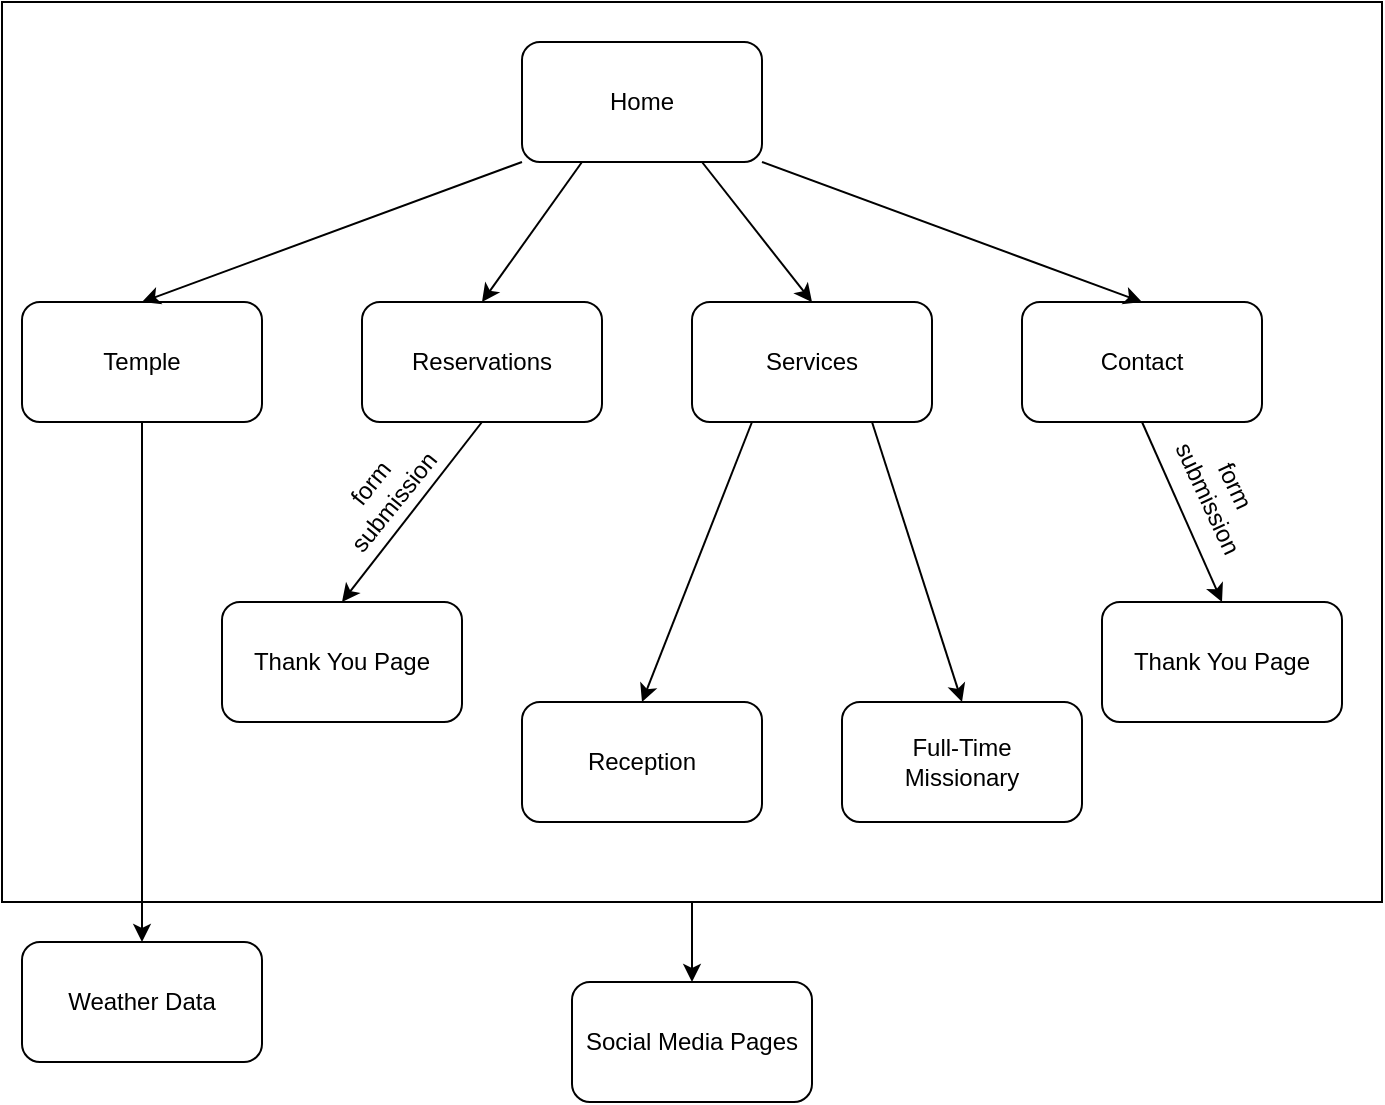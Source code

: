 <mxfile version="20.0.4" type="device"><diagram id="tYW_y98zpByEYYcPg3lW" name="Page-1"><mxGraphModel dx="1038" dy="570" grid="1" gridSize="10" guides="1" tooltips="1" connect="1" arrows="1" fold="1" page="1" pageScale="1" pageWidth="850" pageHeight="1100" math="0" shadow="0"><root><mxCell id="0"/><mxCell id="1" parent="0"/><mxCell id="a4Mj9XU6hF18ZVdo6YMX-12" value="" style="rounded=0;whiteSpace=wrap;html=1;fillColor=default;" vertex="1" parent="1"><mxGeometry x="20" y="220" width="690" height="450" as="geometry"/></mxCell><mxCell id="a4Mj9XU6hF18ZVdo6YMX-2" value="Home" style="rounded=1;whiteSpace=wrap;html=1;" vertex="1" parent="1"><mxGeometry x="280" y="240" width="120" height="60" as="geometry"/></mxCell><mxCell id="a4Mj9XU6hF18ZVdo6YMX-3" value="Temple" style="rounded=1;whiteSpace=wrap;html=1;" vertex="1" parent="1"><mxGeometry x="30" y="370" width="120" height="60" as="geometry"/></mxCell><mxCell id="a4Mj9XU6hF18ZVdo6YMX-4" value="Reservations" style="rounded=1;whiteSpace=wrap;html=1;" vertex="1" parent="1"><mxGeometry x="200" y="370" width="120" height="60" as="geometry"/></mxCell><mxCell id="a4Mj9XU6hF18ZVdo6YMX-5" value="Services" style="rounded=1;whiteSpace=wrap;html=1;" vertex="1" parent="1"><mxGeometry x="365" y="370" width="120" height="60" as="geometry"/></mxCell><mxCell id="a4Mj9XU6hF18ZVdo6YMX-6" value="Contact" style="rounded=1;whiteSpace=wrap;html=1;" vertex="1" parent="1"><mxGeometry x="530" y="370" width="120" height="60" as="geometry"/></mxCell><mxCell id="a4Mj9XU6hF18ZVdo6YMX-8" value="Thank You Page" style="rounded=1;whiteSpace=wrap;html=1;" vertex="1" parent="1"><mxGeometry x="130" y="520" width="120" height="60" as="geometry"/></mxCell><mxCell id="a4Mj9XU6hF18ZVdo6YMX-9" value="Thank You Page" style="rounded=1;whiteSpace=wrap;html=1;" vertex="1" parent="1"><mxGeometry x="570" y="520" width="120" height="60" as="geometry"/></mxCell><mxCell id="a4Mj9XU6hF18ZVdo6YMX-10" value="Reception" style="rounded=1;whiteSpace=wrap;html=1;" vertex="1" parent="1"><mxGeometry x="280" y="570" width="120" height="60" as="geometry"/></mxCell><mxCell id="a4Mj9XU6hF18ZVdo6YMX-11" value="Full-Time&lt;br&gt;Missionary" style="rounded=1;whiteSpace=wrap;html=1;" vertex="1" parent="1"><mxGeometry x="440" y="570" width="120" height="60" as="geometry"/></mxCell><mxCell id="a4Mj9XU6hF18ZVdo6YMX-14" value="Social Media Pages" style="rounded=1;whiteSpace=wrap;html=1;fillColor=default;" vertex="1" parent="1"><mxGeometry x="305" y="710" width="120" height="60" as="geometry"/></mxCell><mxCell id="a4Mj9XU6hF18ZVdo6YMX-15" value="Weather Data" style="rounded=1;whiteSpace=wrap;html=1;fillColor=default;" vertex="1" parent="1"><mxGeometry x="30" y="690" width="120" height="60" as="geometry"/></mxCell><mxCell id="a4Mj9XU6hF18ZVdo6YMX-16" value="" style="endArrow=classic;html=1;rounded=0;exitX=0.5;exitY=1;exitDx=0;exitDy=0;entryX=0.5;entryY=0;entryDx=0;entryDy=0;" edge="1" parent="1" source="a4Mj9XU6hF18ZVdo6YMX-3" target="a4Mj9XU6hF18ZVdo6YMX-15"><mxGeometry width="50" height="50" relative="1" as="geometry"><mxPoint x="400" y="510" as="sourcePoint"/><mxPoint x="450" y="460" as="targetPoint"/></mxGeometry></mxCell><mxCell id="a4Mj9XU6hF18ZVdo6YMX-19" value="" style="endArrow=classic;html=1;rounded=0;exitX=0.5;exitY=1;exitDx=0;exitDy=0;entryX=0.5;entryY=0;entryDx=0;entryDy=0;" edge="1" parent="1" source="a4Mj9XU6hF18ZVdo6YMX-12" target="a4Mj9XU6hF18ZVdo6YMX-14"><mxGeometry width="50" height="50" relative="1" as="geometry"><mxPoint x="400" y="510" as="sourcePoint"/><mxPoint x="450" y="460" as="targetPoint"/></mxGeometry></mxCell><mxCell id="a4Mj9XU6hF18ZVdo6YMX-20" value="" style="endArrow=classic;html=1;rounded=0;exitX=0;exitY=1;exitDx=0;exitDy=0;entryX=0.5;entryY=0;entryDx=0;entryDy=0;" edge="1" parent="1" source="a4Mj9XU6hF18ZVdo6YMX-2" target="a4Mj9XU6hF18ZVdo6YMX-3"><mxGeometry width="50" height="50" relative="1" as="geometry"><mxPoint x="400" y="510" as="sourcePoint"/><mxPoint x="450" y="460" as="targetPoint"/></mxGeometry></mxCell><mxCell id="a4Mj9XU6hF18ZVdo6YMX-21" value="" style="endArrow=classic;html=1;rounded=0;exitX=0.25;exitY=1;exitDx=0;exitDy=0;entryX=0.5;entryY=0;entryDx=0;entryDy=0;" edge="1" parent="1" source="a4Mj9XU6hF18ZVdo6YMX-2" target="a4Mj9XU6hF18ZVdo6YMX-4"><mxGeometry width="50" height="50" relative="1" as="geometry"><mxPoint x="400" y="510" as="sourcePoint"/><mxPoint x="450" y="460" as="targetPoint"/></mxGeometry></mxCell><mxCell id="a4Mj9XU6hF18ZVdo6YMX-22" value="" style="endArrow=classic;html=1;rounded=0;exitX=0.75;exitY=1;exitDx=0;exitDy=0;entryX=0.5;entryY=0;entryDx=0;entryDy=0;" edge="1" parent="1" source="a4Mj9XU6hF18ZVdo6YMX-2" target="a4Mj9XU6hF18ZVdo6YMX-5"><mxGeometry width="50" height="50" relative="1" as="geometry"><mxPoint x="400" y="510" as="sourcePoint"/><mxPoint x="450" y="460" as="targetPoint"/></mxGeometry></mxCell><mxCell id="a4Mj9XU6hF18ZVdo6YMX-23" value="" style="endArrow=classic;html=1;rounded=0;exitX=1;exitY=1;exitDx=0;exitDy=0;entryX=0.5;entryY=0;entryDx=0;entryDy=0;" edge="1" parent="1" source="a4Mj9XU6hF18ZVdo6YMX-2" target="a4Mj9XU6hF18ZVdo6YMX-6"><mxGeometry width="50" height="50" relative="1" as="geometry"><mxPoint x="400" y="510" as="sourcePoint"/><mxPoint x="450" y="460" as="targetPoint"/></mxGeometry></mxCell><mxCell id="a4Mj9XU6hF18ZVdo6YMX-24" value="" style="endArrow=classic;html=1;rounded=0;exitX=0.5;exitY=1;exitDx=0;exitDy=0;entryX=0.5;entryY=0;entryDx=0;entryDy=0;" edge="1" parent="1" source="a4Mj9XU6hF18ZVdo6YMX-4" target="a4Mj9XU6hF18ZVdo6YMX-8"><mxGeometry width="50" height="50" relative="1" as="geometry"><mxPoint x="400" y="510" as="sourcePoint"/><mxPoint x="450" y="460" as="targetPoint"/></mxGeometry></mxCell><mxCell id="a4Mj9XU6hF18ZVdo6YMX-25" value="" style="endArrow=classic;html=1;rounded=0;exitX=0.25;exitY=1;exitDx=0;exitDy=0;entryX=0.5;entryY=0;entryDx=0;entryDy=0;" edge="1" parent="1" source="a4Mj9XU6hF18ZVdo6YMX-5" target="a4Mj9XU6hF18ZVdo6YMX-10"><mxGeometry width="50" height="50" relative="1" as="geometry"><mxPoint x="400" y="510" as="sourcePoint"/><mxPoint x="450" y="460" as="targetPoint"/></mxGeometry></mxCell><mxCell id="a4Mj9XU6hF18ZVdo6YMX-26" value="" style="endArrow=classic;html=1;rounded=0;exitX=0.75;exitY=1;exitDx=0;exitDy=0;entryX=0.5;entryY=0;entryDx=0;entryDy=0;" edge="1" parent="1" source="a4Mj9XU6hF18ZVdo6YMX-5" target="a4Mj9XU6hF18ZVdo6YMX-11"><mxGeometry width="50" height="50" relative="1" as="geometry"><mxPoint x="400" y="510" as="sourcePoint"/><mxPoint x="450" y="460" as="targetPoint"/></mxGeometry></mxCell><mxCell id="a4Mj9XU6hF18ZVdo6YMX-27" value="" style="endArrow=classic;html=1;rounded=0;exitX=0.5;exitY=1;exitDx=0;exitDy=0;entryX=0.5;entryY=0;entryDx=0;entryDy=0;" edge="1" parent="1" source="a4Mj9XU6hF18ZVdo6YMX-6" target="a4Mj9XU6hF18ZVdo6YMX-9"><mxGeometry width="50" height="50" relative="1" as="geometry"><mxPoint x="400" y="510" as="sourcePoint"/><mxPoint x="450" y="460" as="targetPoint"/></mxGeometry></mxCell><mxCell id="a4Mj9XU6hF18ZVdo6YMX-28" value="form submission" style="text;html=1;strokeColor=none;fillColor=none;align=center;verticalAlign=middle;whiteSpace=wrap;rounded=0;rotation=-51;" vertex="1" parent="1"><mxGeometry x="180" y="450" width="60" height="30" as="geometry"/></mxCell><mxCell id="a4Mj9XU6hF18ZVdo6YMX-31" value="form submission" style="text;html=1;strokeColor=none;fillColor=none;align=center;verticalAlign=middle;whiteSpace=wrap;rounded=0;rotation=65;" vertex="1" parent="1"><mxGeometry x="600" y="450" width="60" height="30" as="geometry"/></mxCell></root></mxGraphModel></diagram></mxfile>